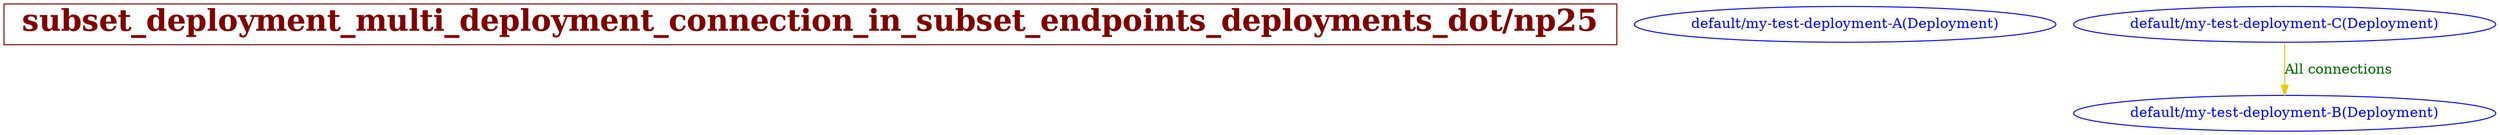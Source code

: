// The Connectivity Graph of np25
digraph {
	HEADER [shape="box" label=< <B>subset_deployment_multi_deployment_connection_in_subset_endpoints_deployments_dot/np25</B> > fontsize=30 color=webmaroon fontcolor=webmaroon];
	"default/my-test-deployment-A(Deployment)" [label="default/my-test-deployment-A(Deployment)" color="blue" fontcolor="blue"]
	"default/my-test-deployment-B(Deployment)" [label="default/my-test-deployment-B(Deployment)" color="blue" fontcolor="blue"]
	"default/my-test-deployment-C(Deployment)" [label="default/my-test-deployment-C(Deployment)" color="blue" fontcolor="blue"]
	"default/my-test-deployment-C(Deployment)" -> "default/my-test-deployment-B(Deployment)" [label="All connections" color="gold2" fontcolor="darkgreen"]
}


